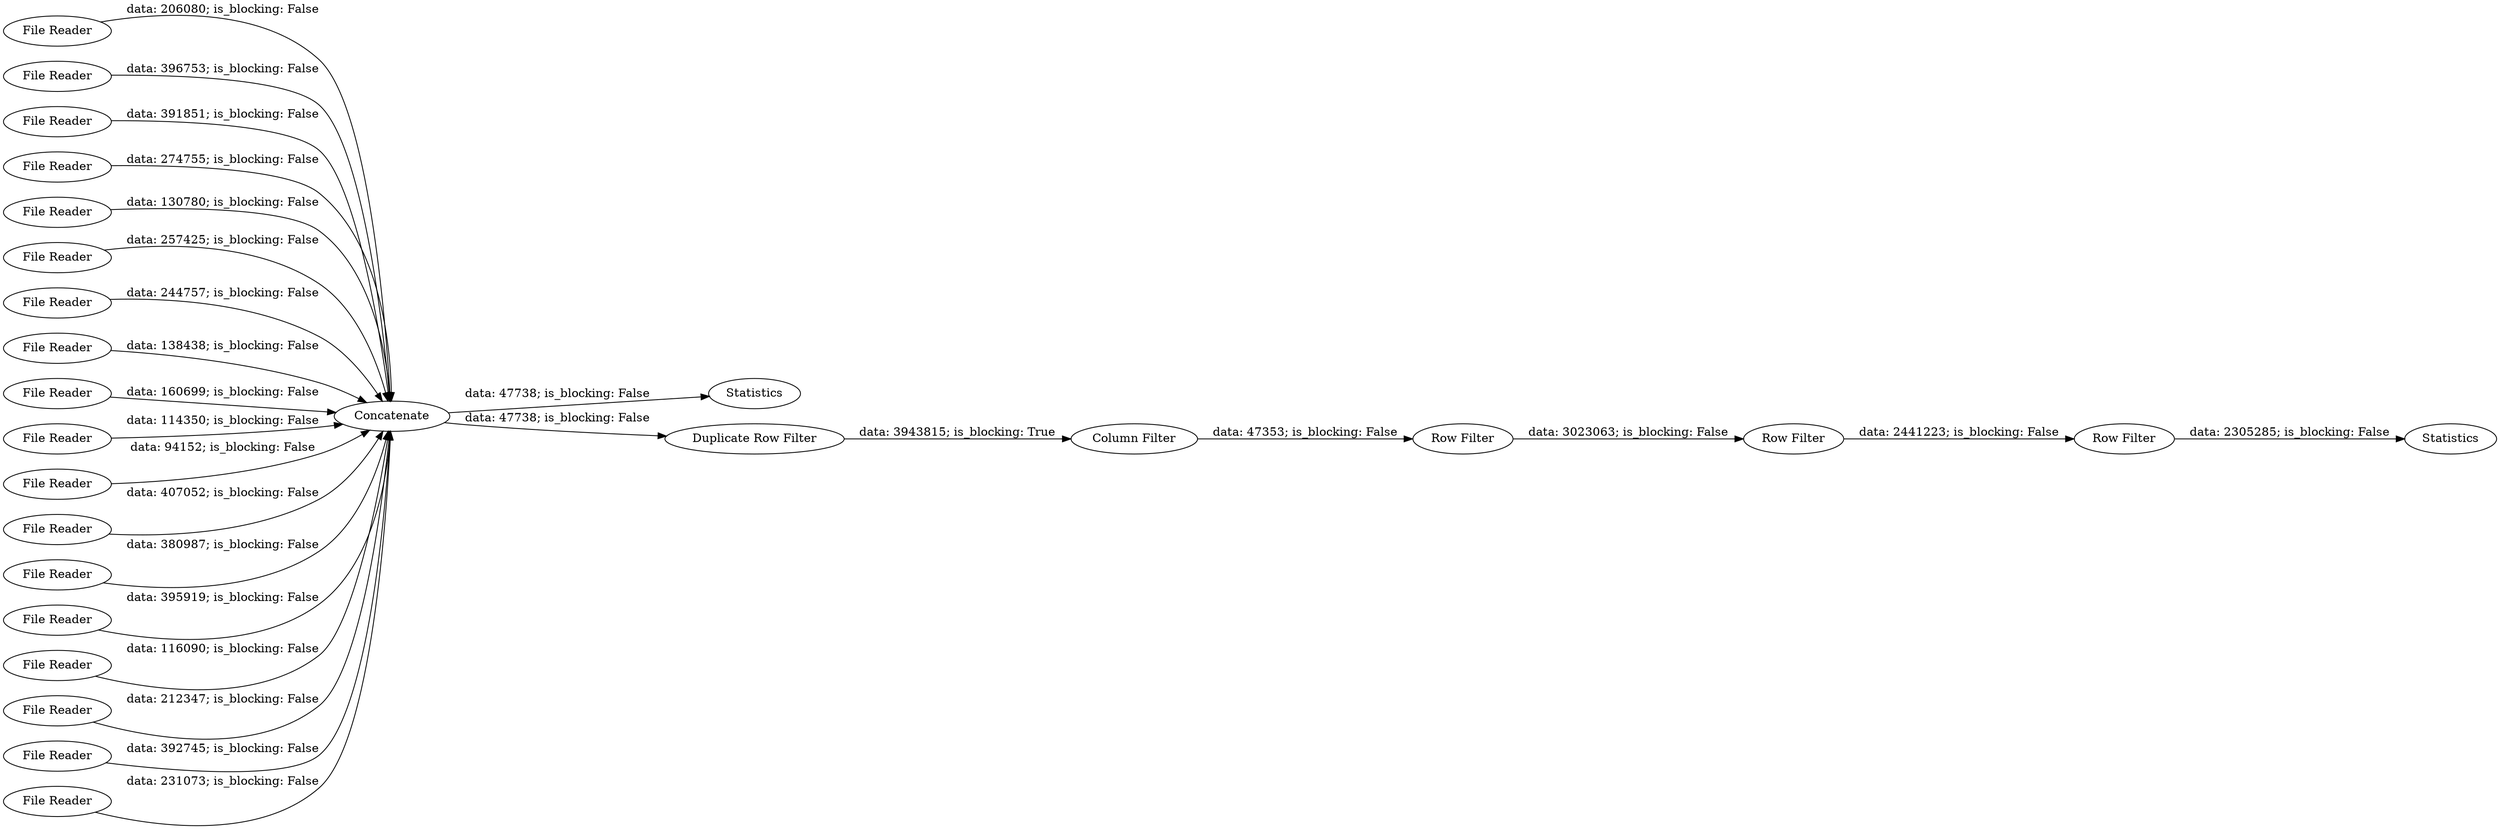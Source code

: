 digraph {
	"102456928744171425_40" [label=Statistics]
	"102456928744171425_41" [label="Duplicate Row Filter"]
	"102456928744171425_39" [label=Concatenate]
	"102456928744171425_20" [label="File Reader"]
	"102456928744171425_37" [label="File Reader"]
	"102456928744171425_30" [label="File Reader"]
	"102456928744171425_42" [label="Column Filter"]
	"102456928744171425_22" [label="File Reader"]
	"102456928744171425_45" [label="Row Filter"]
	"102456928744171425_26" [label="File Reader"]
	"102456928744171425_34" [label="File Reader"]
	"102456928744171425_44" [label="Row Filter"]
	"102456928744171425_25" [label="File Reader"]
	"102456928744171425_27" [label="File Reader"]
	"102456928744171425_28" [label="File Reader"]
	"102456928744171425_35" [label="File Reader"]
	"102456928744171425_24" [label="File Reader"]
	"102456928744171425_33" [label="File Reader"]
	"102456928744171425_36" [label="File Reader"]
	"102456928744171425_31" [label="File Reader"]
	"102456928744171425_23" [label="File Reader"]
	"102456928744171425_21" [label="File Reader"]
	"102456928744171425_32" [label="File Reader"]
	"102456928744171425_43" [label=Statistics]
	"102456928744171425_46" [label="Row Filter"]
	"102456928744171425_29" [label="File Reader"]
	"102456928744171425_27" -> "102456928744171425_39" [label="data: 138438; is_blocking: False"]
	"102456928744171425_24" -> "102456928744171425_39" [label="data: 94152; is_blocking: False"]
	"102456928744171425_39" -> "102456928744171425_41" [label="data: 47738; is_blocking: False"]
	"102456928744171425_28" -> "102456928744171425_39" [label="data: 160699; is_blocking: False"]
	"102456928744171425_36" -> "102456928744171425_39" [label="data: 380987; is_blocking: False"]
	"102456928744171425_29" -> "102456928744171425_39" [label="data: 231073; is_blocking: False"]
	"102456928744171425_35" -> "102456928744171425_39" [label="data: 114350; is_blocking: False"]
	"102456928744171425_32" -> "102456928744171425_39" [label="data: 392745; is_blocking: False"]
	"102456928744171425_45" -> "102456928744171425_43" [label="data: 2305285; is_blocking: False"]
	"102456928744171425_33" -> "102456928744171425_39" [label="data: 407052; is_blocking: False"]
	"102456928744171425_23" -> "102456928744171425_39" [label="data: 116090; is_blocking: False"]
	"102456928744171425_34" -> "102456928744171425_39" [label="data: 257425; is_blocking: False"]
	"102456928744171425_22" -> "102456928744171425_39" [label="data: 274755; is_blocking: False"]
	"102456928744171425_20" -> "102456928744171425_39" [label="data: 206080; is_blocking: False"]
	"102456928744171425_25" -> "102456928744171425_39" [label="data: 244757; is_blocking: False"]
	"102456928744171425_42" -> "102456928744171425_46" [label="data: 47353; is_blocking: False"]
	"102456928744171425_30" -> "102456928744171425_39" [label="data: 391851; is_blocking: False"]
	"102456928744171425_41" -> "102456928744171425_42" [label="data: 3943815; is_blocking: True"]
	"102456928744171425_44" -> "102456928744171425_45" [label="data: 2441223; is_blocking: False"]
	"102456928744171425_39" -> "102456928744171425_40" [label="data: 47738; is_blocking: False"]
	"102456928744171425_31" -> "102456928744171425_39" [label="data: 395919; is_blocking: False"]
	"102456928744171425_21" -> "102456928744171425_39" [label="data: 212347; is_blocking: False"]
	"102456928744171425_46" -> "102456928744171425_44" [label="data: 3023063; is_blocking: False"]
	"102456928744171425_26" -> "102456928744171425_39" [label="data: 130780; is_blocking: False"]
	"102456928744171425_37" -> "102456928744171425_39" [label="data: 396753; is_blocking: False"]
	rankdir=LR
}
